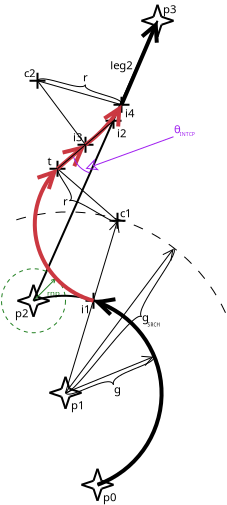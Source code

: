 <?xml version="1.0" encoding="UTF-8"?>
<dia:diagram xmlns:dia="http://www.lysator.liu.se/~alla/dia/">
  <dia:layer name="Background" visible="true" active="true">
    <dia:object type="Standard - Line" version="0" id="O0">
      <dia:attribute name="obj_pos">
        <dia:point val="15,17"/>
      </dia:attribute>
      <dia:attribute name="obj_bb">
        <dia:rectangle val="14.934,2.934;21.266,17.066"/>
      </dia:attribute>
      <dia:attribute name="conn_endpoints">
        <dia:point val="15,17"/>
        <dia:point val="21.2,3"/>
      </dia:attribute>
      <dia:attribute name="numcp">
        <dia:int val="1"/>
      </dia:attribute>
    </dia:object>
    <dia:object type="Standard - Text" version="1" id="O1">
      <dia:attribute name="obj_pos">
        <dia:point val="19.4,5.2"/>
      </dia:attribute>
      <dia:attribute name="obj_bb">
        <dia:rectangle val="18.786,4.869;20.014,5.531"/>
      </dia:attribute>
      <dia:attribute name="text">
        <dia:composite type="text">
          <dia:attribute name="string">
            <dia:string>#leg2#</dia:string>
          </dia:attribute>
          <dia:attribute name="font">
            <dia:font family="sans" style="0" name="Helvetica"/>
          </dia:attribute>
          <dia:attribute name="height">
            <dia:real val="0.708"/>
          </dia:attribute>
          <dia:attribute name="pos">
            <dia:point val="19.4,5.396"/>
          </dia:attribute>
          <dia:attribute name="color">
            <dia:color val="#000000"/>
          </dia:attribute>
          <dia:attribute name="alignment">
            <dia:enum val="1"/>
          </dia:attribute>
        </dia:composite>
      </dia:attribute>
      <dia:attribute name="valign">
        <dia:enum val="2"/>
      </dia:attribute>
    </dia:object>
    <dia:group>
      <dia:object type="Standard - Line" version="0" id="O2">
        <dia:attribute name="obj_pos">
          <dia:point val="18,16.6"/>
        </dia:attribute>
        <dia:attribute name="obj_bb">
          <dia:rectangle val="17.95,16.55;18.05,17.45"/>
        </dia:attribute>
        <dia:attribute name="conn_endpoints">
          <dia:point val="18,16.6"/>
          <dia:point val="18,17.4"/>
        </dia:attribute>
        <dia:attribute name="numcp">
          <dia:int val="1"/>
        </dia:attribute>
      </dia:object>
      <dia:object type="Standard - Line" version="0" id="O3">
        <dia:attribute name="obj_pos">
          <dia:point val="18.4,17"/>
        </dia:attribute>
        <dia:attribute name="obj_bb">
          <dia:rectangle val="17.55,16.95;18.45,17.05"/>
        </dia:attribute>
        <dia:attribute name="conn_endpoints">
          <dia:point val="18.4,17"/>
          <dia:point val="17.6,17"/>
        </dia:attribute>
        <dia:attribute name="numcp">
          <dia:int val="1"/>
        </dia:attribute>
      </dia:object>
    </dia:group>
    <dia:object type="Standard - Text" version="1" id="O4">
      <dia:attribute name="obj_pos">
        <dia:point val="19.6,12.6"/>
      </dia:attribute>
      <dia:attribute name="obj_bb">
        <dia:rectangle val="19.264,12.269;19.936,12.931"/>
      </dia:attribute>
      <dia:attribute name="text">
        <dia:composite type="text">
          <dia:attribute name="string">
            <dia:string>#c1#</dia:string>
          </dia:attribute>
          <dia:attribute name="font">
            <dia:font family="sans" style="0" name="Helvetica"/>
          </dia:attribute>
          <dia:attribute name="height">
            <dia:real val="0.708"/>
          </dia:attribute>
          <dia:attribute name="pos">
            <dia:point val="19.6,12.796"/>
          </dia:attribute>
          <dia:attribute name="color">
            <dia:color val="#000000"/>
          </dia:attribute>
          <dia:attribute name="alignment">
            <dia:enum val="1"/>
          </dia:attribute>
        </dia:composite>
      </dia:attribute>
      <dia:attribute name="valign">
        <dia:enum val="2"/>
      </dia:attribute>
    </dia:object>
    <dia:object type="Standard - Text" version="1" id="O5">
      <dia:attribute name="obj_pos">
        <dia:point val="14.4,17.6"/>
      </dia:attribute>
      <dia:attribute name="obj_bb">
        <dia:rectangle val="14.04,17.269;14.76,17.931"/>
      </dia:attribute>
      <dia:attribute name="text">
        <dia:composite type="text">
          <dia:attribute name="string">
            <dia:string>#p2#</dia:string>
          </dia:attribute>
          <dia:attribute name="font">
            <dia:font family="sans" style="0" name="Helvetica"/>
          </dia:attribute>
          <dia:attribute name="height">
            <dia:real val="0.708"/>
          </dia:attribute>
          <dia:attribute name="pos">
            <dia:point val="14.4,17.796"/>
          </dia:attribute>
          <dia:attribute name="color">
            <dia:color val="#000000"/>
          </dia:attribute>
          <dia:attribute name="alignment">
            <dia:enum val="1"/>
          </dia:attribute>
        </dia:composite>
      </dia:attribute>
      <dia:attribute name="valign">
        <dia:enum val="2"/>
      </dia:attribute>
    </dia:object>
    <dia:object type="Standard - Text" version="1" id="O6">
      <dia:attribute name="obj_pos">
        <dia:point val="21.8,2.4"/>
      </dia:attribute>
      <dia:attribute name="obj_bb">
        <dia:rectangle val="21.44,2.069;22.16,2.731"/>
      </dia:attribute>
      <dia:attribute name="text">
        <dia:composite type="text">
          <dia:attribute name="string">
            <dia:string>#p3#</dia:string>
          </dia:attribute>
          <dia:attribute name="font">
            <dia:font family="sans" style="0" name="Helvetica"/>
          </dia:attribute>
          <dia:attribute name="height">
            <dia:real val="0.708"/>
          </dia:attribute>
          <dia:attribute name="pos">
            <dia:point val="21.8,2.596"/>
          </dia:attribute>
          <dia:attribute name="color">
            <dia:color val="#000000"/>
          </dia:attribute>
          <dia:attribute name="alignment">
            <dia:enum val="1"/>
          </dia:attribute>
        </dia:composite>
      </dia:attribute>
      <dia:attribute name="valign">
        <dia:enum val="2"/>
      </dia:attribute>
    </dia:object>
    <dia:group>
      <dia:object type="Standard - Line" version="0" id="O7">
        <dia:attribute name="obj_pos">
          <dia:point val="15,16.2"/>
        </dia:attribute>
        <dia:attribute name="obj_bb">
          <dia:rectangle val="14.737,16.137;15.063,16.863"/>
        </dia:attribute>
        <dia:attribute name="conn_endpoints">
          <dia:point val="15,16.2"/>
          <dia:point val="14.8,16.8"/>
        </dia:attribute>
        <dia:attribute name="numcp">
          <dia:int val="1"/>
        </dia:attribute>
      </dia:object>
      <dia:object type="Standard - Line" version="0" id="O8">
        <dia:attribute name="obj_pos">
          <dia:point val="15.2,17.2"/>
        </dia:attribute>
        <dia:attribute name="obj_bb">
          <dia:rectangle val="14.937,17.137;15.263,17.863"/>
        </dia:attribute>
        <dia:attribute name="conn_endpoints">
          <dia:point val="15.2,17.2"/>
          <dia:point val="15,17.8"/>
        </dia:attribute>
        <dia:attribute name="numcp">
          <dia:int val="1"/>
        </dia:attribute>
      </dia:object>
      <dia:object type="Standard - Line" version="0" id="O9">
        <dia:attribute name="obj_pos">
          <dia:point val="15,16.2"/>
        </dia:attribute>
        <dia:attribute name="obj_bb">
          <dia:rectangle val="14.937,16.137;15.263,16.863"/>
        </dia:attribute>
        <dia:attribute name="conn_endpoints">
          <dia:point val="15,16.2"/>
          <dia:point val="15.2,16.8"/>
        </dia:attribute>
        <dia:attribute name="numcp">
          <dia:int val="1"/>
        </dia:attribute>
      </dia:object>
      <dia:object type="Standard - Line" version="0" id="O10">
        <dia:attribute name="obj_pos">
          <dia:point val="14.8,17.2"/>
        </dia:attribute>
        <dia:attribute name="obj_bb">
          <dia:rectangle val="14.737,17.137;15.063,17.863"/>
        </dia:attribute>
        <dia:attribute name="conn_endpoints">
          <dia:point val="14.8,17.2"/>
          <dia:point val="15,17.8"/>
        </dia:attribute>
        <dia:attribute name="numcp">
          <dia:int val="1"/>
        </dia:attribute>
      </dia:object>
      <dia:object type="Standard - Line" version="0" id="O11">
        <dia:attribute name="obj_pos">
          <dia:point val="15.2,16.8"/>
        </dia:attribute>
        <dia:attribute name="obj_bb">
          <dia:rectangle val="15.137,16.737;15.863,17.063"/>
        </dia:attribute>
        <dia:attribute name="conn_endpoints">
          <dia:point val="15.2,16.8"/>
          <dia:point val="15.8,17"/>
        </dia:attribute>
        <dia:attribute name="numcp">
          <dia:int val="1"/>
        </dia:attribute>
      </dia:object>
      <dia:object type="Standard - Line" version="0" id="O12">
        <dia:attribute name="obj_pos">
          <dia:point val="14.2,17"/>
        </dia:attribute>
        <dia:attribute name="obj_bb">
          <dia:rectangle val="14.137,16.937;14.863,17.263"/>
        </dia:attribute>
        <dia:attribute name="conn_endpoints">
          <dia:point val="14.2,17"/>
          <dia:point val="14.8,17.2"/>
        </dia:attribute>
        <dia:attribute name="numcp">
          <dia:int val="1"/>
        </dia:attribute>
      </dia:object>
      <dia:object type="Standard - Line" version="0" id="O13">
        <dia:attribute name="obj_pos">
          <dia:point val="15.2,17.2"/>
        </dia:attribute>
        <dia:attribute name="obj_bb">
          <dia:rectangle val="15.137,16.937;15.863,17.263"/>
        </dia:attribute>
        <dia:attribute name="conn_endpoints">
          <dia:point val="15.2,17.2"/>
          <dia:point val="15.8,17"/>
        </dia:attribute>
        <dia:attribute name="numcp">
          <dia:int val="1"/>
        </dia:attribute>
      </dia:object>
      <dia:object type="Standard - Line" version="0" id="O14">
        <dia:attribute name="obj_pos">
          <dia:point val="14.2,17"/>
        </dia:attribute>
        <dia:attribute name="obj_bb">
          <dia:rectangle val="14.137,16.737;14.863,17.063"/>
        </dia:attribute>
        <dia:attribute name="conn_endpoints">
          <dia:point val="14.2,17"/>
          <dia:point val="14.8,16.8"/>
        </dia:attribute>
        <dia:attribute name="numcp">
          <dia:int val="1"/>
        </dia:attribute>
      </dia:object>
    </dia:group>
    <dia:group>
      <dia:object type="Standard - Line" version="0" id="O15">
        <dia:attribute name="obj_pos">
          <dia:point val="21.2,2.2"/>
        </dia:attribute>
        <dia:attribute name="obj_bb">
          <dia:rectangle val="20.937,2.137;21.263,2.863"/>
        </dia:attribute>
        <dia:attribute name="conn_endpoints">
          <dia:point val="21.2,2.2"/>
          <dia:point val="21,2.8"/>
        </dia:attribute>
        <dia:attribute name="numcp">
          <dia:int val="1"/>
        </dia:attribute>
      </dia:object>
      <dia:object type="Standard - Line" version="0" id="O16">
        <dia:attribute name="obj_pos">
          <dia:point val="21.4,3.2"/>
        </dia:attribute>
        <dia:attribute name="obj_bb">
          <dia:rectangle val="21.137,3.137;21.463,3.863"/>
        </dia:attribute>
        <dia:attribute name="conn_endpoints">
          <dia:point val="21.4,3.2"/>
          <dia:point val="21.2,3.8"/>
        </dia:attribute>
        <dia:attribute name="numcp">
          <dia:int val="1"/>
        </dia:attribute>
      </dia:object>
      <dia:object type="Standard - Line" version="0" id="O17">
        <dia:attribute name="obj_pos">
          <dia:point val="21.2,2.2"/>
        </dia:attribute>
        <dia:attribute name="obj_bb">
          <dia:rectangle val="21.137,2.137;21.463,2.863"/>
        </dia:attribute>
        <dia:attribute name="conn_endpoints">
          <dia:point val="21.2,2.2"/>
          <dia:point val="21.4,2.8"/>
        </dia:attribute>
        <dia:attribute name="numcp">
          <dia:int val="1"/>
        </dia:attribute>
      </dia:object>
      <dia:object type="Standard - Line" version="0" id="O18">
        <dia:attribute name="obj_pos">
          <dia:point val="21,3.2"/>
        </dia:attribute>
        <dia:attribute name="obj_bb">
          <dia:rectangle val="20.937,3.137;21.263,3.863"/>
        </dia:attribute>
        <dia:attribute name="conn_endpoints">
          <dia:point val="21,3.2"/>
          <dia:point val="21.2,3.8"/>
        </dia:attribute>
        <dia:attribute name="numcp">
          <dia:int val="1"/>
        </dia:attribute>
      </dia:object>
      <dia:object type="Standard - Line" version="0" id="O19">
        <dia:attribute name="obj_pos">
          <dia:point val="21.4,2.8"/>
        </dia:attribute>
        <dia:attribute name="obj_bb">
          <dia:rectangle val="21.337,2.737;22.063,3.063"/>
        </dia:attribute>
        <dia:attribute name="conn_endpoints">
          <dia:point val="21.4,2.8"/>
          <dia:point val="22,3"/>
        </dia:attribute>
        <dia:attribute name="numcp">
          <dia:int val="1"/>
        </dia:attribute>
      </dia:object>
      <dia:object type="Standard - Line" version="0" id="O20">
        <dia:attribute name="obj_pos">
          <dia:point val="20.4,3"/>
        </dia:attribute>
        <dia:attribute name="obj_bb">
          <dia:rectangle val="20.337,2.937;21.063,3.263"/>
        </dia:attribute>
        <dia:attribute name="conn_endpoints">
          <dia:point val="20.4,3"/>
          <dia:point val="21,3.2"/>
        </dia:attribute>
        <dia:attribute name="numcp">
          <dia:int val="1"/>
        </dia:attribute>
      </dia:object>
      <dia:object type="Standard - Line" version="0" id="O21">
        <dia:attribute name="obj_pos">
          <dia:point val="21.4,3.2"/>
        </dia:attribute>
        <dia:attribute name="obj_bb">
          <dia:rectangle val="21.337,2.937;22.063,3.263"/>
        </dia:attribute>
        <dia:attribute name="conn_endpoints">
          <dia:point val="21.4,3.2"/>
          <dia:point val="22,3"/>
        </dia:attribute>
        <dia:attribute name="numcp">
          <dia:int val="1"/>
        </dia:attribute>
      </dia:object>
      <dia:object type="Standard - Line" version="0" id="O22">
        <dia:attribute name="obj_pos">
          <dia:point val="20.4,3"/>
        </dia:attribute>
        <dia:attribute name="obj_bb">
          <dia:rectangle val="20.337,2.737;21.063,3.063"/>
        </dia:attribute>
        <dia:attribute name="conn_endpoints">
          <dia:point val="20.4,3"/>
          <dia:point val="21,2.8"/>
        </dia:attribute>
        <dia:attribute name="numcp">
          <dia:int val="1"/>
        </dia:attribute>
      </dia:object>
    </dia:group>
    <dia:object type="Standard - Line" version="0" id="O23">
      <dia:attribute name="obj_pos">
        <dia:point val="21.2,3"/>
      </dia:attribute>
      <dia:attribute name="obj_bb">
        <dia:rectangle val="19.269,2.869;21.331,7.331"/>
      </dia:attribute>
      <dia:attribute name="conn_endpoints">
        <dia:point val="21.2,3"/>
        <dia:point val="19.4,7.2"/>
      </dia:attribute>
      <dia:attribute name="numcp">
        <dia:int val="1"/>
      </dia:attribute>
      <dia:attribute name="line_width">
        <dia:real val="0.2"/>
      </dia:attribute>
      <dia:attribute name="start_arrow">
        <dia:enum val="1"/>
      </dia:attribute>
      <dia:attribute name="start_arrow_length">
        <dia:real val="0.8"/>
      </dia:attribute>
      <dia:attribute name="start_arrow_width">
        <dia:real val="0.8"/>
      </dia:attribute>
    </dia:object>
    <dia:object type="Standard - Line" version="0" id="O24">
      <dia:attribute name="obj_pos">
        <dia:point val="16.2,10.4"/>
      </dia:attribute>
      <dia:attribute name="obj_bb">
        <dia:rectangle val="16.165,10.365;19.235,13.035"/>
      </dia:attribute>
      <dia:attribute name="conn_endpoints">
        <dia:point val="16.2,10.4"/>
        <dia:point val="19.2,13"/>
      </dia:attribute>
      <dia:attribute name="numcp">
        <dia:int val="1"/>
      </dia:attribute>
      <dia:attribute name="line_width">
        <dia:real val="0.05"/>
      </dia:attribute>
      <dia:connections>
        <dia:connection handle="1" to="O38" connection="0"/>
      </dia:connections>
    </dia:object>
    <dia:object type="Standard - Line" version="0" id="O25">
      <dia:attribute name="obj_pos">
        <dia:point val="17.6,9.2"/>
      </dia:attribute>
      <dia:attribute name="obj_bb">
        <dia:rectangle val="15.165,5.965;17.635,9.235"/>
      </dia:attribute>
      <dia:attribute name="conn_endpoints">
        <dia:point val="17.6,9.2"/>
        <dia:point val="15.2,6"/>
      </dia:attribute>
      <dia:attribute name="numcp">
        <dia:int val="1"/>
      </dia:attribute>
      <dia:attribute name="line_width">
        <dia:real val="0.05"/>
      </dia:attribute>
      <dia:connections>
        <dia:connection handle="0" to="O43" connection="0"/>
      </dia:connections>
    </dia:object>
    <dia:object type="Standard - Line" version="0" id="O26">
      <dia:attribute name="obj_pos">
        <dia:point val="15.2,6"/>
      </dia:attribute>
      <dia:attribute name="obj_bb">
        <dia:rectangle val="15.169,5.969;19.431,7.231"/>
      </dia:attribute>
      <dia:attribute name="conn_endpoints">
        <dia:point val="15.2,6"/>
        <dia:point val="19.4,7.2"/>
      </dia:attribute>
      <dia:attribute name="numcp">
        <dia:int val="1"/>
      </dia:attribute>
      <dia:attribute name="line_width">
        <dia:real val="0.05"/>
      </dia:attribute>
      <dia:connections>
        <dia:connection handle="1" to="O46" connection="0"/>
      </dia:connections>
    </dia:object>
    <dia:group>
      <dia:object type="Standard - Text" version="1" id="O27">
        <dia:attribute name="obj_pos">
          <dia:point val="22.2,8.4"/>
        </dia:attribute>
        <dia:attribute name="obj_bb">
          <dia:rectangle val="22.023,8.055;22.378,8.745"/>
        </dia:attribute>
        <dia:attribute name="text">
          <dia:composite type="text">
            <dia:attribute name="string">
              <dia:string>#θ#</dia:string>
            </dia:attribute>
            <dia:attribute name="font">
              <dia:font family="sans" style="0" name="Helvetica"/>
            </dia:attribute>
            <dia:attribute name="height">
              <dia:real val="0.708"/>
            </dia:attribute>
            <dia:attribute name="pos">
              <dia:point val="22.2,8.625"/>
            </dia:attribute>
            <dia:attribute name="color">
              <dia:color val="#a020f0"/>
            </dia:attribute>
            <dia:attribute name="alignment">
              <dia:enum val="1"/>
            </dia:attribute>
          </dia:composite>
        </dia:attribute>
        <dia:attribute name="valign">
          <dia:enum val="2"/>
        </dia:attribute>
      </dia:object>
      <dia:object type="Standard - Text" version="1" id="O28">
        <dia:attribute name="obj_pos">
          <dia:point val="22.689,8.663"/>
        </dia:attribute>
        <dia:attribute name="obj_bb">
          <dia:rectangle val="22.317,8.513;23.061,8.813"/>
        </dia:attribute>
        <dia:attribute name="text">
          <dia:composite type="text">
            <dia:attribute name="string">
              <dia:string>#INTCP#</dia:string>
            </dia:attribute>
            <dia:attribute name="font">
              <dia:font family="sans" style="0" name="Helvetica"/>
            </dia:attribute>
            <dia:attribute name="height">
              <dia:real val="0.32"/>
            </dia:attribute>
            <dia:attribute name="pos">
              <dia:point val="22.689,8.753"/>
            </dia:attribute>
            <dia:attribute name="color">
              <dia:color val="#a020f0"/>
            </dia:attribute>
            <dia:attribute name="alignment">
              <dia:enum val="1"/>
            </dia:attribute>
          </dia:composite>
        </dia:attribute>
        <dia:attribute name="valign">
          <dia:enum val="2"/>
        </dia:attribute>
      </dia:object>
    </dia:group>
    <dia:group>
      <dia:object type="Standard - Line" version="0" id="O29">
        <dia:attribute name="obj_pos">
          <dia:point val="15.2,5.6"/>
        </dia:attribute>
        <dia:attribute name="obj_bb">
          <dia:rectangle val="15.15,5.55;15.25,6.45"/>
        </dia:attribute>
        <dia:attribute name="conn_endpoints">
          <dia:point val="15.2,5.6"/>
          <dia:point val="15.2,6.4"/>
        </dia:attribute>
        <dia:attribute name="numcp">
          <dia:int val="1"/>
        </dia:attribute>
      </dia:object>
      <dia:object type="Standard - Line" version="0" id="O30">
        <dia:attribute name="obj_pos">
          <dia:point val="15.6,6"/>
        </dia:attribute>
        <dia:attribute name="obj_bb">
          <dia:rectangle val="14.75,5.95;15.65,6.05"/>
        </dia:attribute>
        <dia:attribute name="conn_endpoints">
          <dia:point val="15.6,6"/>
          <dia:point val="14.8,6"/>
        </dia:attribute>
        <dia:attribute name="numcp">
          <dia:int val="1"/>
        </dia:attribute>
      </dia:object>
    </dia:group>
    <dia:object type="Standard - Text" version="1" id="O31">
      <dia:attribute name="obj_pos">
        <dia:point val="19.4,8.6"/>
      </dia:attribute>
      <dia:attribute name="obj_bb">
        <dia:rectangle val="19.141,8.269;19.659,8.931"/>
      </dia:attribute>
      <dia:attribute name="text">
        <dia:composite type="text">
          <dia:attribute name="string">
            <dia:string>#i2#</dia:string>
          </dia:attribute>
          <dia:attribute name="font">
            <dia:font family="sans" style="0" name="Helvetica"/>
          </dia:attribute>
          <dia:attribute name="height">
            <dia:real val="0.708"/>
          </dia:attribute>
          <dia:attribute name="pos">
            <dia:point val="19.4,8.796"/>
          </dia:attribute>
          <dia:attribute name="color">
            <dia:color val="#000000"/>
          </dia:attribute>
          <dia:attribute name="alignment">
            <dia:enum val="1"/>
          </dia:attribute>
        </dia:composite>
      </dia:attribute>
      <dia:attribute name="valign">
        <dia:enum val="2"/>
      </dia:attribute>
    </dia:object>
    <dia:group>
      <dia:object type="Standard - Line" version="0" id="O32">
        <dia:attribute name="obj_pos">
          <dia:point val="16.2,10"/>
        </dia:attribute>
        <dia:attribute name="obj_bb">
          <dia:rectangle val="16.15,9.95;16.25,10.85"/>
        </dia:attribute>
        <dia:attribute name="conn_endpoints">
          <dia:point val="16.2,10"/>
          <dia:point val="16.2,10.8"/>
        </dia:attribute>
        <dia:attribute name="numcp">
          <dia:int val="1"/>
        </dia:attribute>
      </dia:object>
      <dia:object type="Standard - Line" version="0" id="O33">
        <dia:attribute name="obj_pos">
          <dia:point val="16.6,10.4"/>
        </dia:attribute>
        <dia:attribute name="obj_bb">
          <dia:rectangle val="15.75,10.35;16.65,10.45"/>
        </dia:attribute>
        <dia:attribute name="conn_endpoints">
          <dia:point val="16.6,10.4"/>
          <dia:point val="15.8,10.4"/>
        </dia:attribute>
        <dia:attribute name="numcp">
          <dia:int val="1"/>
        </dia:attribute>
      </dia:object>
    </dia:group>
    <dia:object type="Standard - BezierLine" version="0" id="O34">
      <dia:attribute name="obj_pos">
        <dia:point val="16.2,10.4"/>
      </dia:attribute>
      <dia:attribute name="obj_bb">
        <dia:rectangle val="16.195,10.395;16.899,12.007"/>
      </dia:attribute>
      <dia:attribute name="bez_points">
        <dia:point val="16.2,10.4"/>
        <dia:point val="16.2,10.8"/>
        <dia:point val="17.2,11.8"/>
        <dia:point val="16.8,12"/>
      </dia:attribute>
      <dia:attribute name="corner_types">
        <dia:enum val="0"/>
        <dia:enum val="0"/>
      </dia:attribute>
      <dia:attribute name="line_width">
        <dia:real val="0.01"/>
      </dia:attribute>
      <dia:connections>
        <dia:connection handle="0" to="O32" connection="0"/>
      </dia:connections>
    </dia:object>
    <dia:object type="Standard - Text" version="1" id="O35">
      <dia:attribute name="obj_pos">
        <dia:point val="16.6,12"/>
      </dia:attribute>
      <dia:attribute name="obj_bb">
        <dia:rectangle val="16.484,11.669;16.716,12.331"/>
      </dia:attribute>
      <dia:attribute name="text">
        <dia:composite type="text">
          <dia:attribute name="string">
            <dia:string>#r#</dia:string>
          </dia:attribute>
          <dia:attribute name="font">
            <dia:font family="sans" style="0" name="Helvetica"/>
          </dia:attribute>
          <dia:attribute name="height">
            <dia:real val="0.708"/>
          </dia:attribute>
          <dia:attribute name="pos">
            <dia:point val="16.6,12.196"/>
          </dia:attribute>
          <dia:attribute name="color">
            <dia:color val="#000000"/>
          </dia:attribute>
          <dia:attribute name="alignment">
            <dia:enum val="1"/>
          </dia:attribute>
        </dia:composite>
      </dia:attribute>
      <dia:attribute name="valign">
        <dia:enum val="2"/>
      </dia:attribute>
    </dia:object>
    <dia:object type="Standard - BezierLine" version="0" id="O36">
      <dia:attribute name="obj_pos">
        <dia:point val="19.4,7.2"/>
      </dia:attribute>
      <dia:attribute name="obj_bb">
        <dia:rectangle val="17.582,6.193;19.418,7.207"/>
      </dia:attribute>
      <dia:attribute name="bez_points">
        <dia:point val="19.4,7.2"/>
        <dia:point val="19.6,6.8"/>
        <dia:point val="17.4,6.6"/>
        <dia:point val="17.6,6.2"/>
      </dia:attribute>
      <dia:attribute name="corner_types">
        <dia:enum val="0"/>
        <dia:enum val="0"/>
      </dia:attribute>
      <dia:attribute name="line_width">
        <dia:real val="0.01"/>
      </dia:attribute>
      <dia:connections>
        <dia:connection handle="0" to="O45" connection="0"/>
      </dia:connections>
    </dia:object>
    <dia:object type="Standard - Line" version="0" id="O37">
      <dia:attribute name="obj_pos">
        <dia:point val="22,8.8"/>
      </dia:attribute>
      <dia:attribute name="obj_bb">
        <dia:rectangle val="17.547,8.768;22.032,10.499"/>
      </dia:attribute>
      <dia:attribute name="conn_endpoints">
        <dia:point val="22,8.8"/>
        <dia:point val="17.6,10.4"/>
      </dia:attribute>
      <dia:attribute name="numcp">
        <dia:int val="1"/>
      </dia:attribute>
      <dia:attribute name="line_color">
        <dia:color val="#a020f0"/>
      </dia:attribute>
      <dia:attribute name="line_width">
        <dia:real val="0.05"/>
      </dia:attribute>
      <dia:attribute name="end_arrow">
        <dia:enum val="23"/>
      </dia:attribute>
      <dia:attribute name="end_arrow_length">
        <dia:real val="0.5"/>
      </dia:attribute>
      <dia:attribute name="end_arrow_width">
        <dia:real val="0.5"/>
      </dia:attribute>
    </dia:object>
    <dia:group>
      <dia:object type="Standard - Line" version="0" id="O38">
        <dia:attribute name="obj_pos">
          <dia:point val="19.2,12.6"/>
        </dia:attribute>
        <dia:attribute name="obj_bb">
          <dia:rectangle val="19.15,12.55;19.25,13.45"/>
        </dia:attribute>
        <dia:attribute name="conn_endpoints">
          <dia:point val="19.2,12.6"/>
          <dia:point val="19.2,13.4"/>
        </dia:attribute>
        <dia:attribute name="numcp">
          <dia:int val="1"/>
        </dia:attribute>
      </dia:object>
      <dia:object type="Standard - Line" version="0" id="O39">
        <dia:attribute name="obj_pos">
          <dia:point val="19.6,13"/>
        </dia:attribute>
        <dia:attribute name="obj_bb">
          <dia:rectangle val="18.75,12.95;19.65,13.05"/>
        </dia:attribute>
        <dia:attribute name="conn_endpoints">
          <dia:point val="19.6,13"/>
          <dia:point val="18.8,13"/>
        </dia:attribute>
        <dia:attribute name="numcp">
          <dia:int val="1"/>
        </dia:attribute>
      </dia:object>
    </dia:group>
    <dia:object type="Standard - BezierLine" version="0" id="O40">
      <dia:attribute name="obj_pos">
        <dia:point val="19.2,13"/>
      </dia:attribute>
      <dia:attribute name="obj_bb">
        <dia:rectangle val="16.793,11.978;19.205,13.069"/>
      </dia:attribute>
      <dia:attribute name="bez_points">
        <dia:point val="19.2,13"/>
        <dia:point val="19.2,13.4"/>
        <dia:point val="17.2,11.8"/>
        <dia:point val="16.8,12"/>
      </dia:attribute>
      <dia:attribute name="corner_types">
        <dia:enum val="0"/>
        <dia:enum val="0"/>
      </dia:attribute>
      <dia:attribute name="line_width">
        <dia:real val="0.01"/>
      </dia:attribute>
      <dia:connections>
        <dia:connection handle="0" to="O38" connection="0"/>
      </dia:connections>
    </dia:object>
    <dia:object type="Standard - Text" version="1" id="O41">
      <dia:attribute name="obj_pos">
        <dia:point val="17.6,17.4"/>
      </dia:attribute>
      <dia:attribute name="obj_bb">
        <dia:rectangle val="17.341,17.069;17.859,17.731"/>
      </dia:attribute>
      <dia:attribute name="text">
        <dia:composite type="text">
          <dia:attribute name="string">
            <dia:string>#i1#</dia:string>
          </dia:attribute>
          <dia:attribute name="font">
            <dia:font family="sans" style="0" name="Helvetica"/>
          </dia:attribute>
          <dia:attribute name="height">
            <dia:real val="0.708"/>
          </dia:attribute>
          <dia:attribute name="pos">
            <dia:point val="17.6,17.596"/>
          </dia:attribute>
          <dia:attribute name="color">
            <dia:color val="#000000"/>
          </dia:attribute>
          <dia:attribute name="alignment">
            <dia:enum val="1"/>
          </dia:attribute>
        </dia:composite>
      </dia:attribute>
      <dia:attribute name="valign">
        <dia:enum val="2"/>
      </dia:attribute>
    </dia:object>
    <dia:object type="Standard - Text" version="1" id="O42">
      <dia:attribute name="obj_pos">
        <dia:point val="15.8,10"/>
      </dia:attribute>
      <dia:attribute name="obj_bb">
        <dia:rectangle val="15.689,9.669;15.911,10.331"/>
      </dia:attribute>
      <dia:attribute name="text">
        <dia:composite type="text">
          <dia:attribute name="string">
            <dia:string>#t#</dia:string>
          </dia:attribute>
          <dia:attribute name="font">
            <dia:font family="sans" style="0" name="Helvetica"/>
          </dia:attribute>
          <dia:attribute name="height">
            <dia:real val="0.708"/>
          </dia:attribute>
          <dia:attribute name="pos">
            <dia:point val="15.8,10.196"/>
          </dia:attribute>
          <dia:attribute name="color">
            <dia:color val="#000000"/>
          </dia:attribute>
          <dia:attribute name="alignment">
            <dia:enum val="1"/>
          </dia:attribute>
        </dia:composite>
      </dia:attribute>
      <dia:attribute name="valign">
        <dia:enum val="2"/>
      </dia:attribute>
    </dia:object>
    <dia:group>
      <dia:object type="Standard - Line" version="0" id="O43">
        <dia:attribute name="obj_pos">
          <dia:point val="17.6,8.8"/>
        </dia:attribute>
        <dia:attribute name="obj_bb">
          <dia:rectangle val="17.55,8.75;17.65,9.65"/>
        </dia:attribute>
        <dia:attribute name="conn_endpoints">
          <dia:point val="17.6,8.8"/>
          <dia:point val="17.6,9.6"/>
        </dia:attribute>
        <dia:attribute name="numcp">
          <dia:int val="1"/>
        </dia:attribute>
      </dia:object>
      <dia:object type="Standard - Line" version="0" id="O44">
        <dia:attribute name="obj_pos">
          <dia:point val="18,9.2"/>
        </dia:attribute>
        <dia:attribute name="obj_bb">
          <dia:rectangle val="17.15,9.15;18.05,9.25"/>
        </dia:attribute>
        <dia:attribute name="conn_endpoints">
          <dia:point val="18,9.2"/>
          <dia:point val="17.2,9.2"/>
        </dia:attribute>
        <dia:attribute name="numcp">
          <dia:int val="1"/>
        </dia:attribute>
      </dia:object>
    </dia:group>
    <dia:group>
      <dia:object type="Standard - Line" version="0" id="O45">
        <dia:attribute name="obj_pos">
          <dia:point val="19.4,6.8"/>
        </dia:attribute>
        <dia:attribute name="obj_bb">
          <dia:rectangle val="19.35,6.75;19.45,7.65"/>
        </dia:attribute>
        <dia:attribute name="conn_endpoints">
          <dia:point val="19.4,6.8"/>
          <dia:point val="19.4,7.6"/>
        </dia:attribute>
        <dia:attribute name="numcp">
          <dia:int val="1"/>
        </dia:attribute>
      </dia:object>
      <dia:object type="Standard - Line" version="0" id="O46">
        <dia:attribute name="obj_pos">
          <dia:point val="19.8,7.2"/>
        </dia:attribute>
        <dia:attribute name="obj_bb">
          <dia:rectangle val="18.95,7.15;19.85,7.25"/>
        </dia:attribute>
        <dia:attribute name="conn_endpoints">
          <dia:point val="19.8,7.2"/>
          <dia:point val="19,7.2"/>
        </dia:attribute>
        <dia:attribute name="numcp">
          <dia:int val="1"/>
        </dia:attribute>
      </dia:object>
    </dia:group>
    <dia:object type="Standard - Line" version="0" id="O47">
      <dia:attribute name="obj_pos">
        <dia:point val="16.2,10.4"/>
      </dia:attribute>
      <dia:attribute name="obj_bb">
        <dia:rectangle val="16.059,9.054;17.77,10.541"/>
      </dia:attribute>
      <dia:attribute name="conn_endpoints">
        <dia:point val="16.2,10.4"/>
        <dia:point val="17.6,9.2"/>
      </dia:attribute>
      <dia:attribute name="numcp">
        <dia:int val="1"/>
      </dia:attribute>
      <dia:attribute name="line_color">
        <dia:color val="#cb3841"/>
      </dia:attribute>
      <dia:attribute name="line_width">
        <dia:real val="0.2"/>
      </dia:attribute>
      <dia:attribute name="end_arrow">
        <dia:enum val="1"/>
      </dia:attribute>
      <dia:attribute name="end_arrow_length">
        <dia:real val="0.9"/>
      </dia:attribute>
      <dia:attribute name="end_arrow_width">
        <dia:real val="0.9"/>
      </dia:attribute>
    </dia:object>
    <dia:object type="Standard - Text" version="1" id="O48">
      <dia:attribute name="obj_pos">
        <dia:point val="19.8,7.6"/>
      </dia:attribute>
      <dia:attribute name="obj_bb">
        <dia:rectangle val="19.541,7.269;20.059,7.931"/>
      </dia:attribute>
      <dia:attribute name="text">
        <dia:composite type="text">
          <dia:attribute name="string">
            <dia:string>#i4#</dia:string>
          </dia:attribute>
          <dia:attribute name="font">
            <dia:font family="sans" style="0" name="Helvetica"/>
          </dia:attribute>
          <dia:attribute name="height">
            <dia:real val="0.708"/>
          </dia:attribute>
          <dia:attribute name="pos">
            <dia:point val="19.8,7.796"/>
          </dia:attribute>
          <dia:attribute name="color">
            <dia:color val="#000000"/>
          </dia:attribute>
          <dia:attribute name="alignment">
            <dia:enum val="1"/>
          </dia:attribute>
        </dia:composite>
      </dia:attribute>
      <dia:attribute name="valign">
        <dia:enum val="2"/>
      </dia:attribute>
    </dia:object>
    <dia:object type="Standard - Text" version="1" id="O49">
      <dia:attribute name="obj_pos">
        <dia:point val="17.2,8.8"/>
      </dia:attribute>
      <dia:attribute name="obj_bb">
        <dia:rectangle val="16.941,8.469;17.459,9.131"/>
      </dia:attribute>
      <dia:attribute name="text">
        <dia:composite type="text">
          <dia:attribute name="string">
            <dia:string>#i3#</dia:string>
          </dia:attribute>
          <dia:attribute name="font">
            <dia:font family="sans" style="0" name="Helvetica"/>
          </dia:attribute>
          <dia:attribute name="height">
            <dia:real val="0.708"/>
          </dia:attribute>
          <dia:attribute name="pos">
            <dia:point val="17.2,8.996"/>
          </dia:attribute>
          <dia:attribute name="color">
            <dia:color val="#000000"/>
          </dia:attribute>
          <dia:attribute name="alignment">
            <dia:enum val="1"/>
          </dia:attribute>
        </dia:composite>
      </dia:attribute>
      <dia:attribute name="valign">
        <dia:enum val="2"/>
      </dia:attribute>
    </dia:object>
    <dia:group>
      <dia:object type="Standard - Line" version="0" id="O50">
        <dia:attribute name="obj_pos">
          <dia:point val="19,7.6"/>
        </dia:attribute>
        <dia:attribute name="obj_bb">
          <dia:rectangle val="18.95,7.55;19.05,8.45"/>
        </dia:attribute>
        <dia:attribute name="conn_endpoints">
          <dia:point val="19,7.6"/>
          <dia:point val="19,8.4"/>
        </dia:attribute>
        <dia:attribute name="numcp">
          <dia:int val="1"/>
        </dia:attribute>
      </dia:object>
      <dia:object type="Standard - Line" version="0" id="O51">
        <dia:attribute name="obj_pos">
          <dia:point val="19.4,8"/>
        </dia:attribute>
        <dia:attribute name="obj_bb">
          <dia:rectangle val="18.55,7.95;19.45,8.05"/>
        </dia:attribute>
        <dia:attribute name="conn_endpoints">
          <dia:point val="19.4,8"/>
          <dia:point val="18.6,8"/>
        </dia:attribute>
        <dia:attribute name="numcp">
          <dia:int val="1"/>
        </dia:attribute>
      </dia:object>
    </dia:group>
    <dia:object type="Standard - Arc" version="0" id="O52">
      <dia:attribute name="obj_pos">
        <dia:point val="17.6,9.2"/>
      </dia:attribute>
      <dia:attribute name="obj_bb">
        <dia:rectangle val="17.459,7.059;19.541,9.341"/>
      </dia:attribute>
      <dia:attribute name="conn_endpoints">
        <dia:point val="17.6,9.2"/>
        <dia:point val="19.4,7.2"/>
      </dia:attribute>
      <dia:attribute name="arc_color">
        <dia:color val="#cb3841"/>
      </dia:attribute>
      <dia:attribute name="curve_distance">
        <dia:real val="0.141"/>
      </dia:attribute>
      <dia:attribute name="line_width">
        <dia:real val="0.2"/>
      </dia:attribute>
      <dia:attribute name="end_arrow">
        <dia:enum val="1"/>
      </dia:attribute>
      <dia:attribute name="end_arrow_length">
        <dia:real val="0.8"/>
      </dia:attribute>
      <dia:attribute name="end_arrow_width">
        <dia:real val="0.8"/>
      </dia:attribute>
    </dia:object>
    <dia:object type="Standard - Line" version="0" id="O53">
      <dia:attribute name="obj_pos">
        <dia:point val="16.2,10.4"/>
      </dia:attribute>
      <dia:attribute name="obj_bb">
        <dia:rectangle val="16.165,7.965;19.035,10.435"/>
      </dia:attribute>
      <dia:attribute name="conn_endpoints">
        <dia:point val="16.2,10.4"/>
        <dia:point val="19,8"/>
      </dia:attribute>
      <dia:attribute name="numcp">
        <dia:int val="1"/>
      </dia:attribute>
      <dia:attribute name="line_width">
        <dia:real val="0.05"/>
      </dia:attribute>
      <dia:connections>
        <dia:connection handle="0" to="O32" connection="0"/>
      </dia:connections>
    </dia:object>
    <dia:object type="Standard - Arc" version="0" id="O54">
      <dia:attribute name="obj_pos">
        <dia:point val="17,9.8"/>
      </dia:attribute>
      <dia:attribute name="obj_bb">
        <dia:rectangle val="16.965,9.765;17.835,10.635"/>
      </dia:attribute>
      <dia:attribute name="conn_endpoints">
        <dia:point val="17,9.8"/>
        <dia:point val="17.8,10.6"/>
      </dia:attribute>
      <dia:attribute name="arc_color">
        <dia:color val="#a020f0"/>
      </dia:attribute>
      <dia:attribute name="curve_distance">
        <dia:real val="0.141"/>
      </dia:attribute>
      <dia:attribute name="line_width">
        <dia:real val="0.05"/>
      </dia:attribute>
    </dia:object>
    <dia:object type="Standard - BezierLine" version="0" id="O55">
      <dia:attribute name="obj_pos">
        <dia:point val="15.2,6"/>
      </dia:attribute>
      <dia:attribute name="obj_bb">
        <dia:rectangle val="15.193,5.899;17.607,6.301"/>
      </dia:attribute>
      <dia:attribute name="bez_points">
        <dia:point val="15.2,6"/>
        <dia:point val="15.4,5.6"/>
        <dia:point val="17.4,6.6"/>
        <dia:point val="17.6,6.2"/>
      </dia:attribute>
      <dia:attribute name="corner_types">
        <dia:enum val="0"/>
        <dia:enum val="0"/>
      </dia:attribute>
      <dia:attribute name="line_width">
        <dia:real val="0.01"/>
      </dia:attribute>
    </dia:object>
    <dia:object type="Standard - Text" version="1" id="O56">
      <dia:attribute name="obj_pos">
        <dia:point val="14.8,5.6"/>
      </dia:attribute>
      <dia:attribute name="obj_bb">
        <dia:rectangle val="14.464,5.269;15.136,5.931"/>
      </dia:attribute>
      <dia:attribute name="text">
        <dia:composite type="text">
          <dia:attribute name="string">
            <dia:string>#c2#</dia:string>
          </dia:attribute>
          <dia:attribute name="font">
            <dia:font family="sans" style="0" name="Helvetica"/>
          </dia:attribute>
          <dia:attribute name="height">
            <dia:real val="0.708"/>
          </dia:attribute>
          <dia:attribute name="pos">
            <dia:point val="14.8,5.796"/>
          </dia:attribute>
          <dia:attribute name="color">
            <dia:color val="#000000"/>
          </dia:attribute>
          <dia:attribute name="alignment">
            <dia:enum val="1"/>
          </dia:attribute>
        </dia:composite>
      </dia:attribute>
      <dia:attribute name="valign">
        <dia:enum val="2"/>
      </dia:attribute>
    </dia:object>
    <dia:object type="Standard - Text" version="1" id="O57">
      <dia:attribute name="obj_pos">
        <dia:point val="17.6,5.8"/>
      </dia:attribute>
      <dia:attribute name="obj_bb">
        <dia:rectangle val="17.484,5.469;17.716,6.131"/>
      </dia:attribute>
      <dia:attribute name="text">
        <dia:composite type="text">
          <dia:attribute name="string">
            <dia:string>#r#</dia:string>
          </dia:attribute>
          <dia:attribute name="font">
            <dia:font family="sans" style="0" name="Helvetica"/>
          </dia:attribute>
          <dia:attribute name="height">
            <dia:real val="0.708"/>
          </dia:attribute>
          <dia:attribute name="pos">
            <dia:point val="17.6,5.996"/>
          </dia:attribute>
          <dia:attribute name="color">
            <dia:color val="#000000"/>
          </dia:attribute>
          <dia:attribute name="alignment">
            <dia:enum val="1"/>
          </dia:attribute>
        </dia:composite>
      </dia:attribute>
      <dia:attribute name="valign">
        <dia:enum val="2"/>
      </dia:attribute>
    </dia:object>
    <dia:object type="Standard - Ellipse" version="0" id="O58">
      <dia:attribute name="obj_pos">
        <dia:point val="13.4,15.4"/>
      </dia:attribute>
      <dia:attribute name="obj_bb">
        <dia:rectangle val="13.375,15.375;16.625,18.625"/>
      </dia:attribute>
      <dia:attribute name="elem_corner">
        <dia:point val="13.4,15.4"/>
      </dia:attribute>
      <dia:attribute name="elem_width">
        <dia:real val="3.2"/>
      </dia:attribute>
      <dia:attribute name="elem_height">
        <dia:real val="3.2"/>
      </dia:attribute>
      <dia:attribute name="border_width">
        <dia:real val="0.05"/>
      </dia:attribute>
      <dia:attribute name="border_color">
        <dia:color val="#238123"/>
      </dia:attribute>
      <dia:attribute name="show_background">
        <dia:boolean val="false"/>
      </dia:attribute>
      <dia:attribute name="aspect">
        <dia:enum val="1"/>
      </dia:attribute>
      <dia:attribute name="line_style">
        <dia:enum val="1"/>
      </dia:attribute>
      <dia:attribute name="dashlength">
        <dia:real val="0.2"/>
      </dia:attribute>
    </dia:object>
    <dia:object type="Standard - Line" version="0" id="O59">
      <dia:attribute name="obj_pos">
        <dia:point val="15,17"/>
      </dia:attribute>
      <dia:attribute name="obj_bb">
        <dia:rectangle val="14.965,15.829;16.171,17.035"/>
      </dia:attribute>
      <dia:attribute name="conn_endpoints">
        <dia:point val="15,17"/>
        <dia:point val="16.131,15.869"/>
      </dia:attribute>
      <dia:attribute name="numcp">
        <dia:int val="1"/>
      </dia:attribute>
      <dia:attribute name="line_color">
        <dia:color val="#238123"/>
      </dia:attribute>
      <dia:attribute name="line_width">
        <dia:real val="0.05"/>
      </dia:attribute>
      <dia:attribute name="end_arrow">
        <dia:enum val="1"/>
      </dia:attribute>
      <dia:attribute name="end_arrow_length">
        <dia:real val="0.2"/>
      </dia:attribute>
      <dia:attribute name="end_arrow_width">
        <dia:real val="0.2"/>
      </dia:attribute>
      <dia:connections>
        <dia:connection handle="0" to="O58" connection="8"/>
        <dia:connection handle="1" to="O58" connection="2"/>
      </dia:connections>
    </dia:object>
    <dia:object type="Standard - Text" version="1" id="O60">
      <dia:attribute name="obj_pos">
        <dia:point val="16,16.6"/>
      </dia:attribute>
      <dia:attribute name="obj_bb">
        <dia:rectangle val="15.672,16.37;16.328,16.83"/>
      </dia:attribute>
      <dia:attribute name="text">
        <dia:composite type="text">
          <dia:attribute name="string">
            <dia:string>#rnp#</dia:string>
          </dia:attribute>
          <dia:attribute name="font">
            <dia:font family="sans" style="0" name="Helvetica"/>
          </dia:attribute>
          <dia:attribute name="height">
            <dia:real val="0.494"/>
          </dia:attribute>
          <dia:attribute name="pos">
            <dia:point val="16,16.738"/>
          </dia:attribute>
          <dia:attribute name="color">
            <dia:color val="#238123"/>
          </dia:attribute>
          <dia:attribute name="alignment">
            <dia:enum val="1"/>
          </dia:attribute>
        </dia:composite>
      </dia:attribute>
      <dia:attribute name="valign">
        <dia:enum val="2"/>
      </dia:attribute>
    </dia:object>
    <dia:object type="Standard - Line" version="0" id="O61">
      <dia:attribute name="obj_pos">
        <dia:point val="16.6,21.6"/>
      </dia:attribute>
      <dia:attribute name="obj_bb">
        <dia:rectangle val="16.569,12.947;19.326,21.631"/>
      </dia:attribute>
      <dia:attribute name="conn_endpoints">
        <dia:point val="16.6,21.6"/>
        <dia:point val="19.2,13"/>
      </dia:attribute>
      <dia:attribute name="numcp">
        <dia:int val="1"/>
      </dia:attribute>
      <dia:attribute name="line_width">
        <dia:real val="0.05"/>
      </dia:attribute>
      <dia:attribute name="end_arrow">
        <dia:enum val="1"/>
      </dia:attribute>
      <dia:attribute name="end_arrow_length">
        <dia:real val="0.5"/>
      </dia:attribute>
      <dia:attribute name="end_arrow_width">
        <dia:real val="0.5"/>
      </dia:attribute>
    </dia:object>
    <dia:group>
      <dia:object type="Standard - Text" version="1" id="O62">
        <dia:attribute name="obj_pos">
          <dia:point val="17.2,22.2"/>
        </dia:attribute>
        <dia:attribute name="obj_bb">
          <dia:rectangle val="16.84,21.869;17.56,22.531"/>
        </dia:attribute>
        <dia:attribute name="text">
          <dia:composite type="text">
            <dia:attribute name="string">
              <dia:string>#p1#</dia:string>
            </dia:attribute>
            <dia:attribute name="font">
              <dia:font family="sans" style="0" name="Helvetica"/>
            </dia:attribute>
            <dia:attribute name="height">
              <dia:real val="0.708"/>
            </dia:attribute>
            <dia:attribute name="pos">
              <dia:point val="17.2,22.396"/>
            </dia:attribute>
            <dia:attribute name="color">
              <dia:color val="#000000"/>
            </dia:attribute>
            <dia:attribute name="alignment">
              <dia:enum val="1"/>
            </dia:attribute>
          </dia:composite>
        </dia:attribute>
        <dia:attribute name="valign">
          <dia:enum val="2"/>
        </dia:attribute>
      </dia:object>
      <dia:group>
        <dia:object type="Standard - Line" version="0" id="O63">
          <dia:attribute name="obj_pos">
            <dia:point val="16.6,20.8"/>
          </dia:attribute>
          <dia:attribute name="obj_bb">
            <dia:rectangle val="16.337,20.737;16.663,21.463"/>
          </dia:attribute>
          <dia:attribute name="conn_endpoints">
            <dia:point val="16.6,20.8"/>
            <dia:point val="16.4,21.4"/>
          </dia:attribute>
          <dia:attribute name="numcp">
            <dia:int val="1"/>
          </dia:attribute>
        </dia:object>
        <dia:object type="Standard - Line" version="0" id="O64">
          <dia:attribute name="obj_pos">
            <dia:point val="16.8,21.8"/>
          </dia:attribute>
          <dia:attribute name="obj_bb">
            <dia:rectangle val="16.537,21.737;16.863,22.463"/>
          </dia:attribute>
          <dia:attribute name="conn_endpoints">
            <dia:point val="16.8,21.8"/>
            <dia:point val="16.6,22.4"/>
          </dia:attribute>
          <dia:attribute name="numcp">
            <dia:int val="1"/>
          </dia:attribute>
        </dia:object>
        <dia:object type="Standard - Line" version="0" id="O65">
          <dia:attribute name="obj_pos">
            <dia:point val="16.6,20.8"/>
          </dia:attribute>
          <dia:attribute name="obj_bb">
            <dia:rectangle val="16.537,20.737;16.863,21.463"/>
          </dia:attribute>
          <dia:attribute name="conn_endpoints">
            <dia:point val="16.6,20.8"/>
            <dia:point val="16.8,21.4"/>
          </dia:attribute>
          <dia:attribute name="numcp">
            <dia:int val="1"/>
          </dia:attribute>
        </dia:object>
        <dia:object type="Standard - Line" version="0" id="O66">
          <dia:attribute name="obj_pos">
            <dia:point val="16.4,21.8"/>
          </dia:attribute>
          <dia:attribute name="obj_bb">
            <dia:rectangle val="16.337,21.737;16.663,22.463"/>
          </dia:attribute>
          <dia:attribute name="conn_endpoints">
            <dia:point val="16.4,21.8"/>
            <dia:point val="16.6,22.4"/>
          </dia:attribute>
          <dia:attribute name="numcp">
            <dia:int val="1"/>
          </dia:attribute>
        </dia:object>
        <dia:object type="Standard - Line" version="0" id="O67">
          <dia:attribute name="obj_pos">
            <dia:point val="16.8,21.4"/>
          </dia:attribute>
          <dia:attribute name="obj_bb">
            <dia:rectangle val="16.737,21.337;17.463,21.663"/>
          </dia:attribute>
          <dia:attribute name="conn_endpoints">
            <dia:point val="16.8,21.4"/>
            <dia:point val="17.4,21.6"/>
          </dia:attribute>
          <dia:attribute name="numcp">
            <dia:int val="1"/>
          </dia:attribute>
        </dia:object>
        <dia:object type="Standard - Line" version="0" id="O68">
          <dia:attribute name="obj_pos">
            <dia:point val="15.8,21.6"/>
          </dia:attribute>
          <dia:attribute name="obj_bb">
            <dia:rectangle val="15.737,21.537;16.463,21.863"/>
          </dia:attribute>
          <dia:attribute name="conn_endpoints">
            <dia:point val="15.8,21.6"/>
            <dia:point val="16.4,21.8"/>
          </dia:attribute>
          <dia:attribute name="numcp">
            <dia:int val="1"/>
          </dia:attribute>
        </dia:object>
        <dia:object type="Standard - Line" version="0" id="O69">
          <dia:attribute name="obj_pos">
            <dia:point val="16.8,21.8"/>
          </dia:attribute>
          <dia:attribute name="obj_bb">
            <dia:rectangle val="16.737,21.537;17.463,21.863"/>
          </dia:attribute>
          <dia:attribute name="conn_endpoints">
            <dia:point val="16.8,21.8"/>
            <dia:point val="17.4,21.6"/>
          </dia:attribute>
          <dia:attribute name="numcp">
            <dia:int val="1"/>
          </dia:attribute>
        </dia:object>
        <dia:object type="Standard - Line" version="0" id="O70">
          <dia:attribute name="obj_pos">
            <dia:point val="15.8,21.6"/>
          </dia:attribute>
          <dia:attribute name="obj_bb">
            <dia:rectangle val="15.737,21.337;16.463,21.663"/>
          </dia:attribute>
          <dia:attribute name="conn_endpoints">
            <dia:point val="15.8,21.6"/>
            <dia:point val="16.4,21.4"/>
          </dia:attribute>
          <dia:attribute name="numcp">
            <dia:int val="1"/>
          </dia:attribute>
        </dia:object>
      </dia:group>
    </dia:group>
    <dia:group>
      <dia:object type="Standard - Text" version="1" id="O71">
        <dia:attribute name="obj_pos">
          <dia:point val="18.8,26.8"/>
        </dia:attribute>
        <dia:attribute name="obj_bb">
          <dia:rectangle val="18.44,26.469;19.16,27.131"/>
        </dia:attribute>
        <dia:attribute name="text">
          <dia:composite type="text">
            <dia:attribute name="string">
              <dia:string>#p0#</dia:string>
            </dia:attribute>
            <dia:attribute name="font">
              <dia:font family="sans" style="0" name="Helvetica"/>
            </dia:attribute>
            <dia:attribute name="height">
              <dia:real val="0.708"/>
            </dia:attribute>
            <dia:attribute name="pos">
              <dia:point val="18.8,26.996"/>
            </dia:attribute>
            <dia:attribute name="color">
              <dia:color val="#000000"/>
            </dia:attribute>
            <dia:attribute name="alignment">
              <dia:enum val="1"/>
            </dia:attribute>
          </dia:composite>
        </dia:attribute>
        <dia:attribute name="valign">
          <dia:enum val="2"/>
        </dia:attribute>
      </dia:object>
      <dia:group>
        <dia:object type="Standard - Line" version="0" id="O72">
          <dia:attribute name="obj_pos">
            <dia:point val="18.2,25.4"/>
          </dia:attribute>
          <dia:attribute name="obj_bb">
            <dia:rectangle val="17.937,25.337;18.263,26.063"/>
          </dia:attribute>
          <dia:attribute name="conn_endpoints">
            <dia:point val="18.2,25.4"/>
            <dia:point val="18,26"/>
          </dia:attribute>
          <dia:attribute name="numcp">
            <dia:int val="1"/>
          </dia:attribute>
        </dia:object>
        <dia:object type="Standard - Line" version="0" id="O73">
          <dia:attribute name="obj_pos">
            <dia:point val="18.4,26.4"/>
          </dia:attribute>
          <dia:attribute name="obj_bb">
            <dia:rectangle val="18.137,26.337;18.463,27.063"/>
          </dia:attribute>
          <dia:attribute name="conn_endpoints">
            <dia:point val="18.4,26.4"/>
            <dia:point val="18.2,27"/>
          </dia:attribute>
          <dia:attribute name="numcp">
            <dia:int val="1"/>
          </dia:attribute>
        </dia:object>
        <dia:object type="Standard - Line" version="0" id="O74">
          <dia:attribute name="obj_pos">
            <dia:point val="18.2,25.4"/>
          </dia:attribute>
          <dia:attribute name="obj_bb">
            <dia:rectangle val="18.137,25.337;18.463,26.063"/>
          </dia:attribute>
          <dia:attribute name="conn_endpoints">
            <dia:point val="18.2,25.4"/>
            <dia:point val="18.4,26"/>
          </dia:attribute>
          <dia:attribute name="numcp">
            <dia:int val="1"/>
          </dia:attribute>
        </dia:object>
        <dia:object type="Standard - Line" version="0" id="O75">
          <dia:attribute name="obj_pos">
            <dia:point val="18,26.4"/>
          </dia:attribute>
          <dia:attribute name="obj_bb">
            <dia:rectangle val="17.937,26.337;18.263,27.063"/>
          </dia:attribute>
          <dia:attribute name="conn_endpoints">
            <dia:point val="18,26.4"/>
            <dia:point val="18.2,27"/>
          </dia:attribute>
          <dia:attribute name="numcp">
            <dia:int val="1"/>
          </dia:attribute>
        </dia:object>
        <dia:object type="Standard - Line" version="0" id="O76">
          <dia:attribute name="obj_pos">
            <dia:point val="18.4,26"/>
          </dia:attribute>
          <dia:attribute name="obj_bb">
            <dia:rectangle val="18.337,25.937;19.063,26.263"/>
          </dia:attribute>
          <dia:attribute name="conn_endpoints">
            <dia:point val="18.4,26"/>
            <dia:point val="19,26.2"/>
          </dia:attribute>
          <dia:attribute name="numcp">
            <dia:int val="1"/>
          </dia:attribute>
        </dia:object>
        <dia:object type="Standard - Line" version="0" id="O77">
          <dia:attribute name="obj_pos">
            <dia:point val="17.4,26.2"/>
          </dia:attribute>
          <dia:attribute name="obj_bb">
            <dia:rectangle val="17.337,26.137;18.063,26.463"/>
          </dia:attribute>
          <dia:attribute name="conn_endpoints">
            <dia:point val="17.4,26.2"/>
            <dia:point val="18,26.4"/>
          </dia:attribute>
          <dia:attribute name="numcp">
            <dia:int val="1"/>
          </dia:attribute>
        </dia:object>
        <dia:object type="Standard - Line" version="0" id="O78">
          <dia:attribute name="obj_pos">
            <dia:point val="18.4,26.4"/>
          </dia:attribute>
          <dia:attribute name="obj_bb">
            <dia:rectangle val="18.337,26.137;19.063,26.463"/>
          </dia:attribute>
          <dia:attribute name="conn_endpoints">
            <dia:point val="18.4,26.4"/>
            <dia:point val="19,26.2"/>
          </dia:attribute>
          <dia:attribute name="numcp">
            <dia:int val="1"/>
          </dia:attribute>
        </dia:object>
        <dia:object type="Standard - Line" version="0" id="O79">
          <dia:attribute name="obj_pos">
            <dia:point val="17.4,26.2"/>
          </dia:attribute>
          <dia:attribute name="obj_bb">
            <dia:rectangle val="17.337,25.937;18.063,26.263"/>
          </dia:attribute>
          <dia:attribute name="conn_endpoints">
            <dia:point val="17.4,26.2"/>
            <dia:point val="18,26"/>
          </dia:attribute>
          <dia:attribute name="numcp">
            <dia:int val="1"/>
          </dia:attribute>
        </dia:object>
      </dia:group>
    </dia:group>
    <dia:object type="Standard - Arc" version="0" id="O80">
      <dia:attribute name="obj_pos">
        <dia:point val="18.2,26.2"/>
      </dia:attribute>
      <dia:attribute name="obj_bb">
        <dia:rectangle val="14.936,16.702;21.454,26.264"/>
      </dia:attribute>
      <dia:attribute name="conn_endpoints">
        <dia:point val="18.2,26.2"/>
        <dia:point val="15,17"/>
      </dia:attribute>
      <dia:attribute name="curve_distance">
        <dia:real val="4.8"/>
      </dia:attribute>
    </dia:object>
    <dia:object type="Standard - Arc" version="0" id="O81">
      <dia:attribute name="obj_pos">
        <dia:point val="18.2,26.2"/>
      </dia:attribute>
      <dia:attribute name="obj_bb">
        <dia:rectangle val="17.898,16.799;21.504,26.302"/>
      </dia:attribute>
      <dia:attribute name="conn_endpoints">
        <dia:point val="18.2,26.2"/>
        <dia:point val="18,17"/>
      </dia:attribute>
      <dia:attribute name="curve_distance">
        <dia:real val="3.304"/>
      </dia:attribute>
      <dia:attribute name="line_width">
        <dia:real val="0.2"/>
      </dia:attribute>
      <dia:attribute name="end_arrow">
        <dia:enum val="1"/>
      </dia:attribute>
      <dia:attribute name="end_arrow_length">
        <dia:real val="0.8"/>
      </dia:attribute>
      <dia:attribute name="end_arrow_width">
        <dia:real val="0.8"/>
      </dia:attribute>
    </dia:object>
    <dia:object type="Standard - Line" version="0" id="O82">
      <dia:attribute name="obj_pos">
        <dia:point val="16.6,21.6"/>
      </dia:attribute>
      <dia:attribute name="obj_bb">
        <dia:rectangle val="16.567,19.725;21.052,21.633"/>
      </dia:attribute>
      <dia:attribute name="conn_endpoints">
        <dia:point val="16.6,21.6"/>
        <dia:point val="21,19.8"/>
      </dia:attribute>
      <dia:attribute name="numcp">
        <dia:int val="1"/>
      </dia:attribute>
      <dia:attribute name="line_width">
        <dia:real val="0.05"/>
      </dia:attribute>
      <dia:attribute name="end_arrow">
        <dia:enum val="1"/>
      </dia:attribute>
      <dia:attribute name="end_arrow_length">
        <dia:real val="0.5"/>
      </dia:attribute>
      <dia:attribute name="end_arrow_width">
        <dia:real val="0.5"/>
      </dia:attribute>
    </dia:object>
    <dia:object type="Standard - BezierLine" version="0" id="O83">
      <dia:attribute name="obj_pos">
        <dia:point val="16.6,21.6"/>
      </dia:attribute>
      <dia:attribute name="obj_bb">
        <dia:rectangle val="16.593,21.043;19.006,21.678"/>
      </dia:attribute>
      <dia:attribute name="bez_points">
        <dia:point val="16.6,21.6"/>
        <dia:point val="16.8,22"/>
        <dia:point val="18.8,20.6"/>
        <dia:point val="19,21.2"/>
      </dia:attribute>
      <dia:attribute name="corner_types">
        <dia:enum val="0"/>
        <dia:enum val="0"/>
      </dia:attribute>
      <dia:attribute name="line_width">
        <dia:real val="0.01"/>
      </dia:attribute>
    </dia:object>
    <dia:object type="Standard - BezierLine" version="0" id="O84">
      <dia:attribute name="obj_pos">
        <dia:point val="21,19.8"/>
      </dia:attribute>
      <dia:attribute name="obj_bb">
        <dia:rectangle val="18.983,19.793;21.017,21.206"/>
      </dia:attribute>
      <dia:attribute name="bez_points">
        <dia:point val="21,19.8"/>
        <dia:point val="21.2,20.2"/>
        <dia:point val="18.8,20.6"/>
        <dia:point val="19,21.2"/>
      </dia:attribute>
      <dia:attribute name="corner_types">
        <dia:enum val="0"/>
        <dia:enum val="0"/>
      </dia:attribute>
      <dia:attribute name="line_width">
        <dia:real val="0.01"/>
      </dia:attribute>
    </dia:object>
    <dia:object type="Standard - Text" version="1" id="O85">
      <dia:attribute name="obj_pos">
        <dia:point val="19.2,21.4"/>
      </dia:attribute>
      <dia:attribute name="obj_bb">
        <dia:rectangle val="19.02,21.069;19.38,21.731"/>
      </dia:attribute>
      <dia:attribute name="text">
        <dia:composite type="text">
          <dia:attribute name="string">
            <dia:string>#g#</dia:string>
          </dia:attribute>
          <dia:attribute name="font">
            <dia:font family="sans" style="0" name="Helvetica"/>
          </dia:attribute>
          <dia:attribute name="height">
            <dia:real val="0.708"/>
          </dia:attribute>
          <dia:attribute name="pos">
            <dia:point val="19.2,21.596"/>
          </dia:attribute>
          <dia:attribute name="color">
            <dia:color val="#000000"/>
          </dia:attribute>
          <dia:attribute name="alignment">
            <dia:enum val="1"/>
          </dia:attribute>
        </dia:composite>
      </dia:attribute>
      <dia:attribute name="valign">
        <dia:enum val="2"/>
      </dia:attribute>
    </dia:object>
    <dia:object type="Standard - Arc" version="0" id="O86">
      <dia:attribute name="obj_pos">
        <dia:point val="24.6,17.6"/>
      </dia:attribute>
      <dia:attribute name="obj_bb">
        <dia:rectangle val="13.967,12.535;24.633,17.633"/>
      </dia:attribute>
      <dia:attribute name="conn_endpoints">
        <dia:point val="24.6,17.6"/>
        <dia:point val="14,13"/>
      </dia:attribute>
      <dia:attribute name="curve_distance">
        <dia:real val="2.205"/>
      </dia:attribute>
      <dia:attribute name="line_width">
        <dia:real val="0.05"/>
      </dia:attribute>
      <dia:attribute name="line_style">
        <dia:enum val="1"/>
      </dia:attribute>
      <dia:attribute name="dashlength">
        <dia:real val="0.5"/>
      </dia:attribute>
    </dia:object>
    <dia:object type="Standard - Line" version="0" id="O87">
      <dia:attribute name="obj_pos">
        <dia:point val="16.6,21.6"/>
      </dia:attribute>
      <dia:attribute name="obj_bb">
        <dia:rectangle val="16.565,14.355;22.035,21.635"/>
      </dia:attribute>
      <dia:attribute name="conn_endpoints">
        <dia:point val="16.6,21.6"/>
        <dia:point val="22,14.4"/>
      </dia:attribute>
      <dia:attribute name="numcp">
        <dia:int val="1"/>
      </dia:attribute>
      <dia:attribute name="line_width">
        <dia:real val="0.05"/>
      </dia:attribute>
      <dia:attribute name="end_arrow">
        <dia:enum val="1"/>
      </dia:attribute>
      <dia:attribute name="end_arrow_length">
        <dia:real val="0.5"/>
      </dia:attribute>
      <dia:attribute name="end_arrow_width">
        <dia:real val="0.5"/>
      </dia:attribute>
    </dia:object>
    <dia:object type="Standard - BezierLine" version="0" id="O88">
      <dia:attribute name="obj_pos">
        <dia:point val="16.6,21.6"/>
      </dia:attribute>
      <dia:attribute name="obj_bb">
        <dia:rectangle val="16.593,17.769;20.407,21.612"/>
      </dia:attribute>
      <dia:attribute name="bez_points">
        <dia:point val="16.6,21.6"/>
        <dia:point val="17,21.8"/>
        <dia:point val="20,17.4"/>
        <dia:point val="20.4,17.8"/>
      </dia:attribute>
      <dia:attribute name="corner_types">
        <dia:enum val="0"/>
        <dia:enum val="0"/>
      </dia:attribute>
      <dia:attribute name="line_width">
        <dia:real val="0.01"/>
      </dia:attribute>
    </dia:object>
    <dia:object type="Standard - BezierLine" version="0" id="O89">
      <dia:attribute name="obj_pos">
        <dia:point val="22,14.4"/>
      </dia:attribute>
      <dia:attribute name="obj_bb">
        <dia:rectangle val="20.35,14.393;22.05,17.807"/>
      </dia:attribute>
      <dia:attribute name="bez_points">
        <dia:point val="22,14.4"/>
        <dia:point val="22.4,14.6"/>
        <dia:point val="20,17.4"/>
        <dia:point val="20.4,17.8"/>
      </dia:attribute>
      <dia:attribute name="corner_types">
        <dia:enum val="0"/>
        <dia:enum val="0"/>
      </dia:attribute>
      <dia:attribute name="line_width">
        <dia:real val="0.01"/>
      </dia:attribute>
    </dia:object>
    <dia:object type="Standard - Arc" version="0" id="O90">
      <dia:attribute name="obj_pos">
        <dia:point val="18,17"/>
      </dia:attribute>
      <dia:attribute name="obj_bb">
        <dia:rectangle val="14.965,10.277;18.123,17.123"/>
      </dia:attribute>
      <dia:attribute name="conn_endpoints">
        <dia:point val="18,17"/>
        <dia:point val="16.2,10.4"/>
      </dia:attribute>
      <dia:attribute name="arc_color">
        <dia:color val="#cb3841"/>
      </dia:attribute>
      <dia:attribute name="curve_distance">
        <dia:real val="-1.965"/>
      </dia:attribute>
      <dia:attribute name="line_width">
        <dia:real val="0.2"/>
      </dia:attribute>
      <dia:attribute name="end_arrow">
        <dia:enum val="1"/>
      </dia:attribute>
      <dia:attribute name="end_arrow_length">
        <dia:real val="0.8"/>
      </dia:attribute>
      <dia:attribute name="end_arrow_width">
        <dia:real val="0.8"/>
      </dia:attribute>
      <dia:connections>
        <dia:connection handle="0" to="O2" connection="0"/>
      </dia:connections>
    </dia:object>
    <dia:group>
      <dia:object type="Standard - Text" version="1" id="O91">
        <dia:attribute name="obj_pos">
          <dia:point val="20.6,17.8"/>
        </dia:attribute>
        <dia:attribute name="obj_bb">
          <dia:rectangle val="20.42,17.469;20.78,18.131"/>
        </dia:attribute>
        <dia:attribute name="text">
          <dia:composite type="text">
            <dia:attribute name="string">
              <dia:string>#g#</dia:string>
            </dia:attribute>
            <dia:attribute name="font">
              <dia:font family="sans" style="0" name="Helvetica"/>
            </dia:attribute>
            <dia:attribute name="height">
              <dia:real val="0.708"/>
            </dia:attribute>
            <dia:attribute name="pos">
              <dia:point val="20.6,17.996"/>
            </dia:attribute>
            <dia:attribute name="color">
              <dia:color val="#000000"/>
            </dia:attribute>
            <dia:attribute name="alignment">
              <dia:enum val="1"/>
            </dia:attribute>
          </dia:composite>
        </dia:attribute>
        <dia:attribute name="valign">
          <dia:enum val="2"/>
        </dia:attribute>
      </dia:object>
      <dia:object type="Standard - Text" version="1" id="O92">
        <dia:attribute name="obj_pos">
          <dia:point val="21,18.2"/>
        </dia:attribute>
        <dia:attribute name="obj_bb">
          <dia:rectangle val="20.69,18.069;21.31,18.331"/>
        </dia:attribute>
        <dia:attribute name="text">
          <dia:composite type="text">
            <dia:attribute name="string">
              <dia:string>#SRCH#</dia:string>
            </dia:attribute>
            <dia:attribute name="font">
              <dia:font family="sans" style="0" name="Helvetica"/>
            </dia:attribute>
            <dia:attribute name="height">
              <dia:real val="0.285"/>
            </dia:attribute>
            <dia:attribute name="pos">
              <dia:point val="21,18.279"/>
            </dia:attribute>
            <dia:attribute name="color">
              <dia:color val="#000000"/>
            </dia:attribute>
            <dia:attribute name="alignment">
              <dia:enum val="1"/>
            </dia:attribute>
          </dia:composite>
        </dia:attribute>
        <dia:attribute name="valign">
          <dia:enum val="2"/>
        </dia:attribute>
      </dia:object>
    </dia:group>
  </dia:layer>
</dia:diagram>
